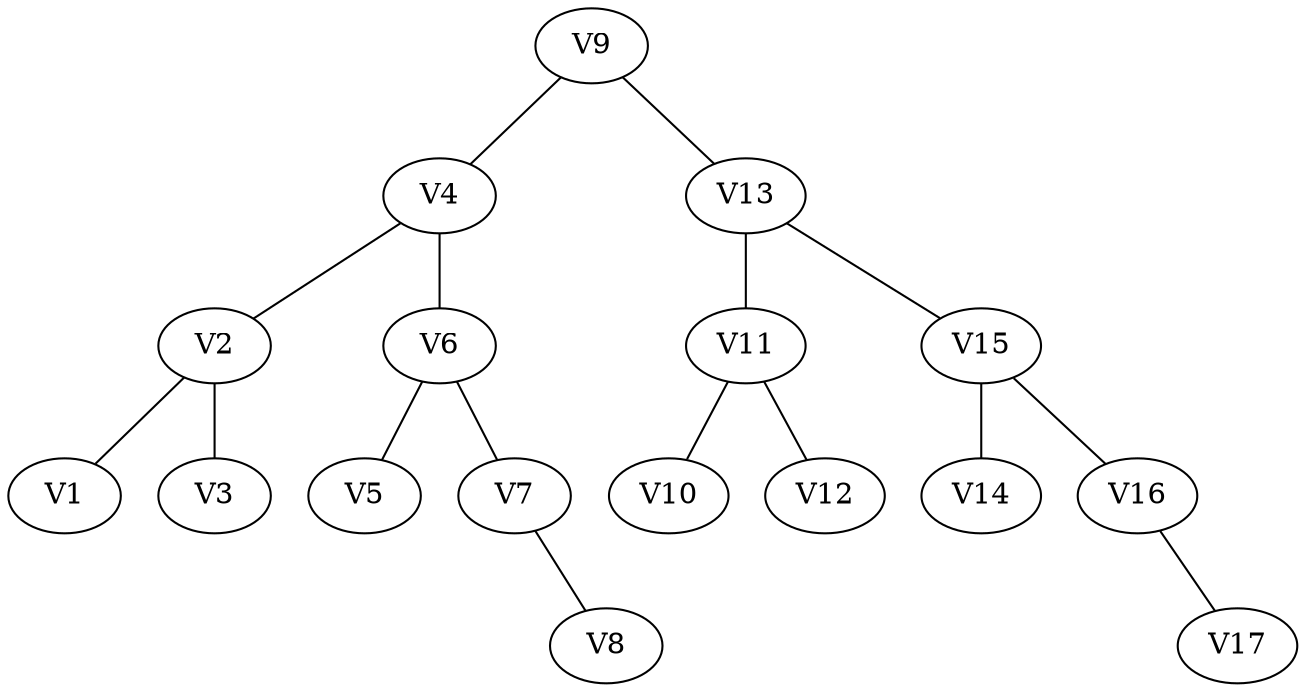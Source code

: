 graph "G" {
    V9 -- V4
    V9 -- V13
    V4 -- V2
    V4 -- V6
    V2 -- V1
    V2 -- V3
    V6 -- V5
    V6 -- V7
    V7 -- NULL7[style="invis"]
    V7 -- V8   
    V13 -- V11
    V13 -- V15
    V11 -- V10
    V11 -- V12
    V15 -- V14
    V15 -- V16
    V16 -- NULL16[style="invis"]
    V16 -- V17
    NULL7[style="invis"]
    NULL16[style="invis"]
}
